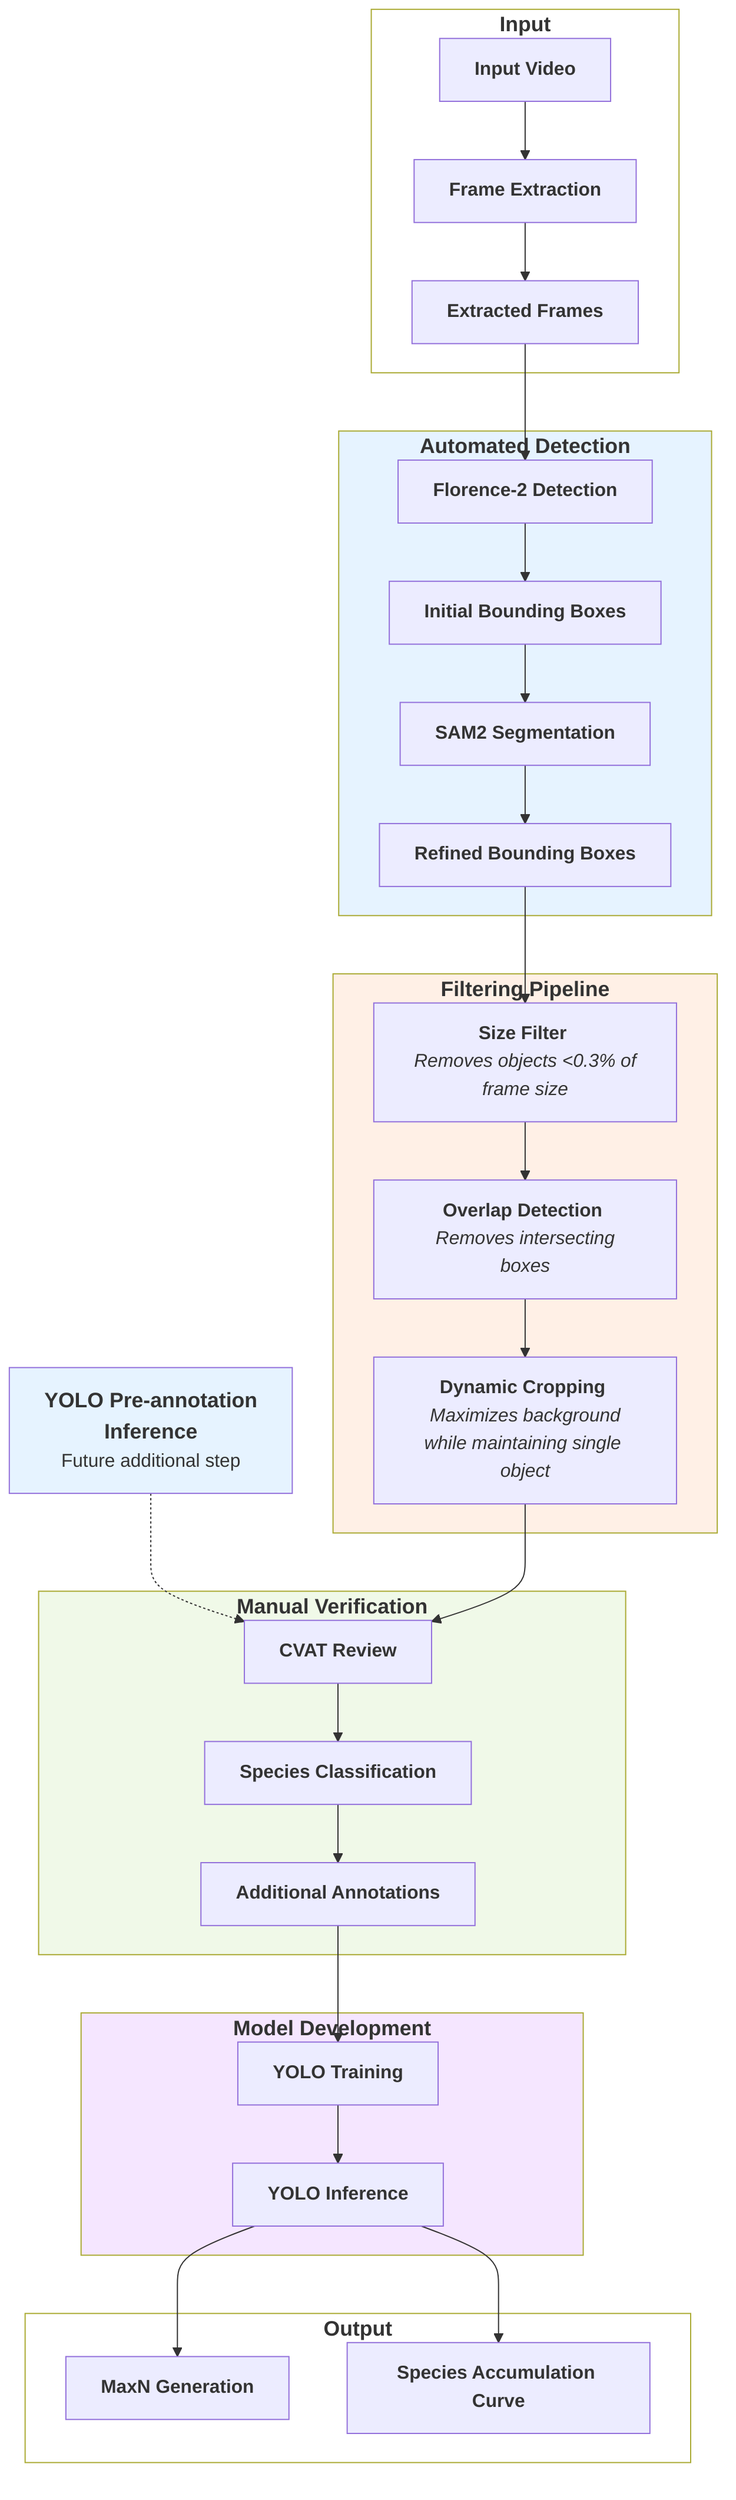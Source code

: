 flowchart TB
    subgraph Input["<font size=+1><b>Input</b></font>"]
        vid["<b>Input Video</b>"] --> fe["<b>Frame Extraction</b>"]
        fe --> frames["<b>Extracted Frames</b>"]
    end
    
    subgraph Auto["<font size=+1><b>Automated Detection</b></font>"]
        frames --> f2["<b>Florence-2 Detection</b>"]
        f2 --> f2bb["<b>Initial Bounding Boxes</b>"]
        f2bb --> sam2["<b>SAM2 Segmentation</b>"]
        sam2 --> sambb["<b>Refined Bounding Boxes</b>"]
    end
    
    subgraph Filter["<font size=+1><b>Filtering Pipeline</b></font>"]
        sambb --> size["<b>Size Filter</b> <br> <i>Removes objects <0.3% of frame size</i>"]
        size --> overlap["<b>Overlap Detection</b> <br> <i>Removes intersecting boxes</i>"]
        overlap --> crop["<b>Dynamic Cropping</b> <br> <i>Maximizes background while maintaining single object</i>"]
    end

    yolo["<font size=+1><b>YOLO Pre-annotation <br> Inference</b></font><br>Future additional step"] -.-> cvat
    
    subgraph Manual["<font size=+1><b>Manual Verification</b></font>"]
        crop --> cvat["<b>CVAT Review</b>"]
        cvat --> speciesID["<b>Species Classification</b>"]
        speciesID --> add["<b>Additional Annotations</b>"]
    end
    
    subgraph Model["<font size=+1><b>Model Development</b></font>"]
        add --> train["<b>YOLO Training</b>"]
        train --> inf["<b>YOLO Inference</b>"]
    end
    
    subgraph Output["<font size=+1><b>Output</b></font>"]
        inf --> maxn["<b>MaxN Generation</b>"]
        inf --> sac["<b>Species Accumulation Curve</b>"]
    end

    style Input fill:#ffffff
    style Auto fill:#e6f3ff
    style Filter fill:#fff0e6
    style Manual fill:#f0f9e8
    style Model fill:#f5e6ff
    style Output fill:#ffffff
    style yolo fill:#e6f3ff
